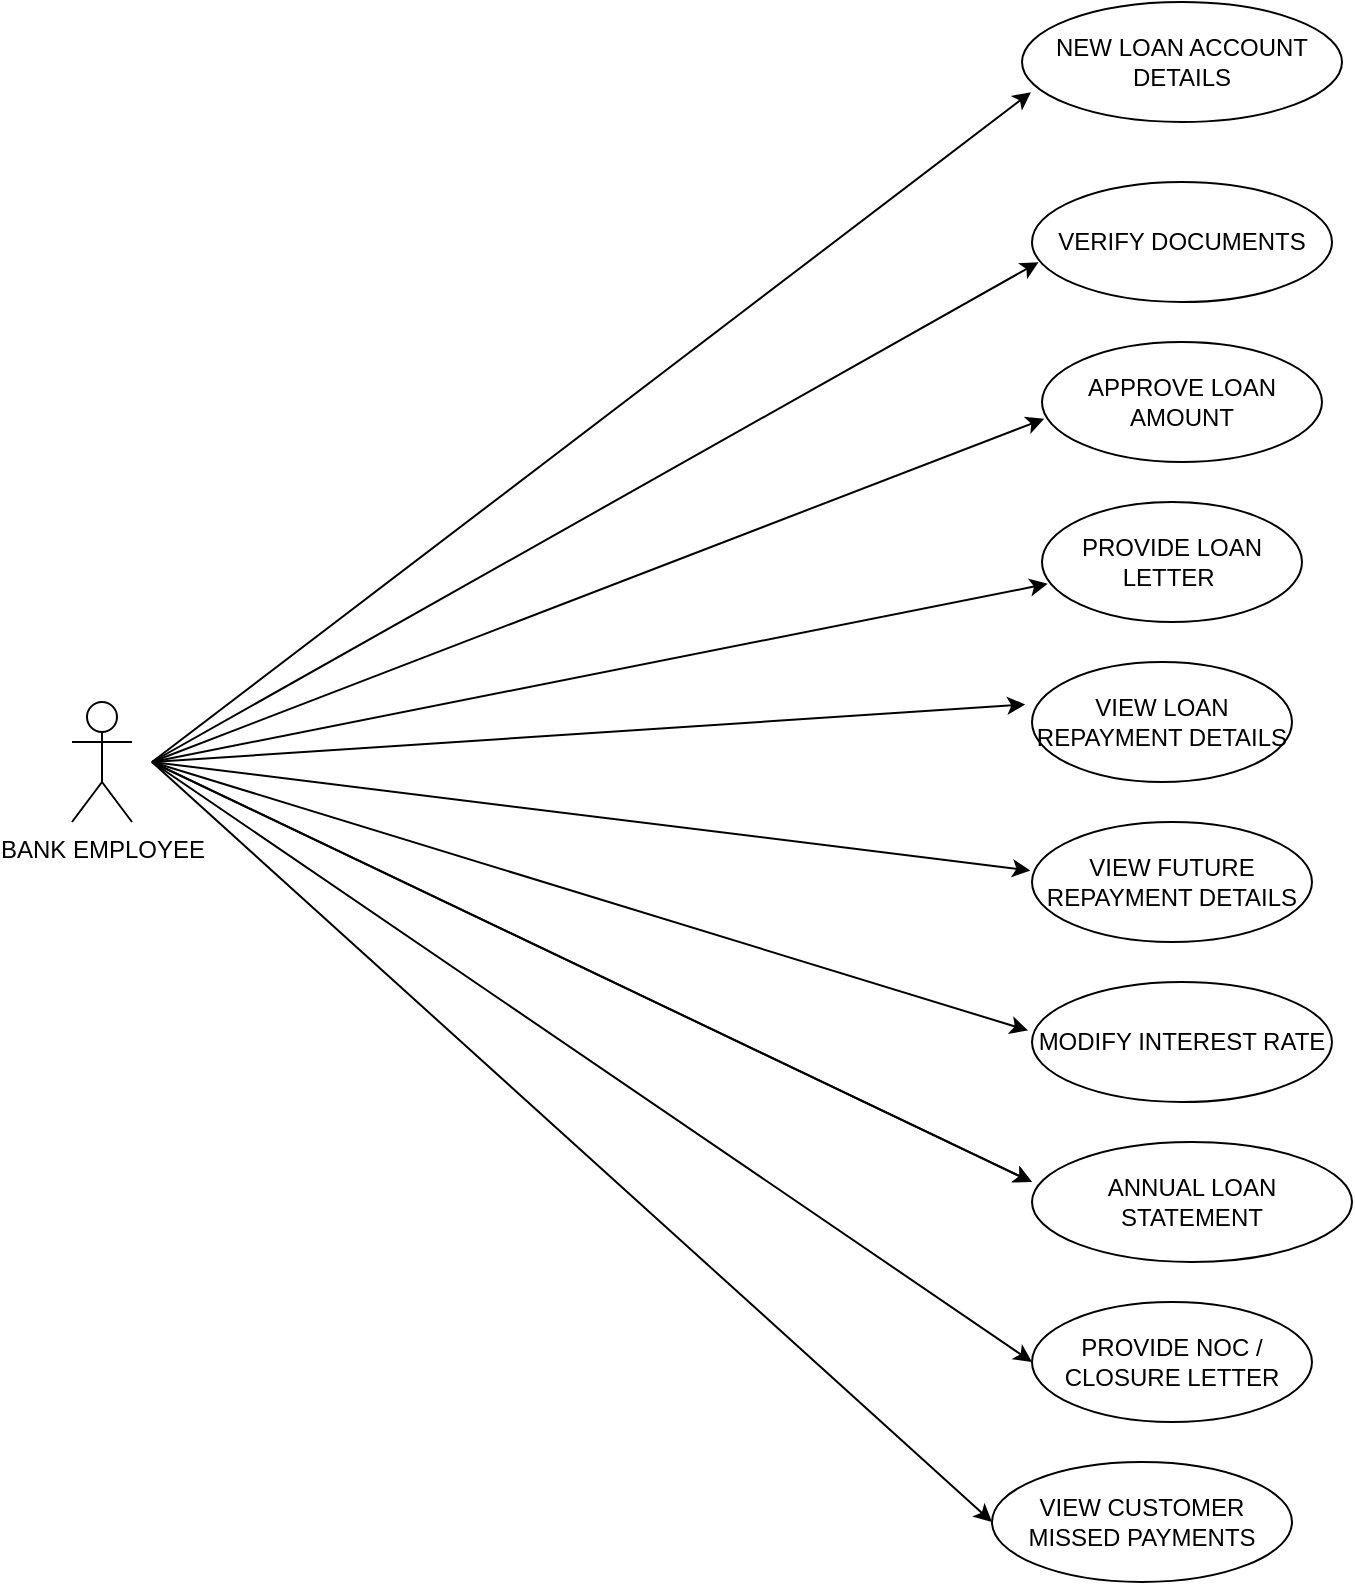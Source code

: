 <mxfile version="22.0.4" type="device">
  <diagram name="Page-1" id="q0aN9C3ZCvXhXREPQR7S">
    <mxGraphModel dx="1588" dy="1108" grid="1" gridSize="10" guides="1" tooltips="1" connect="1" arrows="1" fold="1" page="1" pageScale="1" pageWidth="827" pageHeight="1169" math="0" shadow="0">
      <root>
        <mxCell id="0" />
        <mxCell id="1" parent="0" />
        <mxCell id="X623mI5D7pwIxlIXd98o-2" value="BANK EMPLOYEE" style="shape=umlActor;verticalLabelPosition=bottom;verticalAlign=top;html=1;outlineConnect=0;" vertex="1" parent="1">
          <mxGeometry x="120" y="370" width="30" height="60" as="geometry" />
        </mxCell>
        <mxCell id="X623mI5D7pwIxlIXd98o-6" value="APPROVE LOAN AMOUNT" style="ellipse;whiteSpace=wrap;html=1;" vertex="1" parent="1">
          <mxGeometry x="605" y="190" width="140" height="60" as="geometry" />
        </mxCell>
        <mxCell id="X623mI5D7pwIxlIXd98o-7" value="VIEW FUTURE REPAYMENT DETAILS" style="ellipse;whiteSpace=wrap;html=1;" vertex="1" parent="1">
          <mxGeometry x="600" y="430" width="140" height="60" as="geometry" />
        </mxCell>
        <mxCell id="X623mI5D7pwIxlIXd98o-8" value="VIEW LOAN REPAYMENT DETAILS" style="ellipse;whiteSpace=wrap;html=1;" vertex="1" parent="1">
          <mxGeometry x="600" y="350" width="130" height="60" as="geometry" />
        </mxCell>
        <mxCell id="X623mI5D7pwIxlIXd98o-9" value="PROVIDE LOAN LETTER&amp;nbsp;" style="ellipse;whiteSpace=wrap;html=1;" vertex="1" parent="1">
          <mxGeometry x="605" y="270" width="130" height="60" as="geometry" />
        </mxCell>
        <mxCell id="X623mI5D7pwIxlIXd98o-10" value="" style="endArrow=classic;html=1;rounded=0;entryX=0.028;entryY=0.751;entryDx=0;entryDy=0;entryPerimeter=0;" edge="1" parent="1" target="X623mI5D7pwIxlIXd98o-16">
          <mxGeometry width="50" height="50" relative="1" as="geometry">
            <mxPoint x="160" y="400" as="sourcePoint" />
            <mxPoint x="520" y="440" as="targetPoint" />
          </mxGeometry>
        </mxCell>
        <mxCell id="X623mI5D7pwIxlIXd98o-12" value="" style="endArrow=classic;html=1;rounded=0;entryX=0.022;entryY=0.668;entryDx=0;entryDy=0;entryPerimeter=0;" edge="1" parent="1" target="X623mI5D7pwIxlIXd98o-17">
          <mxGeometry width="50" height="50" relative="1" as="geometry">
            <mxPoint x="160" y="400" as="sourcePoint" />
            <mxPoint x="300" y="380" as="targetPoint" />
          </mxGeometry>
        </mxCell>
        <mxCell id="X623mI5D7pwIxlIXd98o-13" value="" style="endArrow=classic;html=1;rounded=0;entryX=-0.026;entryY=0.354;entryDx=0;entryDy=0;entryPerimeter=0;" edge="1" parent="1" target="X623mI5D7pwIxlIXd98o-8">
          <mxGeometry width="50" height="50" relative="1" as="geometry">
            <mxPoint x="160" y="400" as="sourcePoint" />
            <mxPoint x="510" y="340" as="targetPoint" />
          </mxGeometry>
        </mxCell>
        <mxCell id="X623mI5D7pwIxlIXd98o-14" value="" style="endArrow=classic;html=1;rounded=0;entryX=-0.006;entryY=0.404;entryDx=0;entryDy=0;entryPerimeter=0;" edge="1" parent="1" target="X623mI5D7pwIxlIXd98o-7">
          <mxGeometry width="50" height="50" relative="1" as="geometry">
            <mxPoint x="160" y="400" as="sourcePoint" />
            <mxPoint x="510" y="340" as="targetPoint" />
          </mxGeometry>
        </mxCell>
        <mxCell id="X623mI5D7pwIxlIXd98o-15" value="PROVIDE NOC / CLOSURE LETTER" style="ellipse;whiteSpace=wrap;html=1;" vertex="1" parent="1">
          <mxGeometry x="600" y="670" width="140" height="60" as="geometry" />
        </mxCell>
        <mxCell id="X623mI5D7pwIxlIXd98o-16" value="NEW LOAN ACCOUNT DETAILS" style="ellipse;whiteSpace=wrap;html=1;" vertex="1" parent="1">
          <mxGeometry x="595" y="20" width="160" height="60" as="geometry" />
        </mxCell>
        <mxCell id="X623mI5D7pwIxlIXd98o-17" value="VERIFY DOCUMENTS" style="ellipse;whiteSpace=wrap;html=1;" vertex="1" parent="1">
          <mxGeometry x="600" y="110" width="150" height="60" as="geometry" />
        </mxCell>
        <mxCell id="X623mI5D7pwIxlIXd98o-18" value="ANNUAL LOAN STATEMENT" style="ellipse;whiteSpace=wrap;html=1;" vertex="1" parent="1">
          <mxGeometry x="600" y="590" width="160" height="60" as="geometry" />
        </mxCell>
        <mxCell id="X623mI5D7pwIxlIXd98o-19" value="MODIFY INTEREST RATE" style="ellipse;whiteSpace=wrap;html=1;" vertex="1" parent="1">
          <mxGeometry x="600" y="510" width="150" height="60" as="geometry" />
        </mxCell>
        <mxCell id="X623mI5D7pwIxlIXd98o-22" value="VIEW CUSTOMER MISSED PAYMENTS" style="ellipse;whiteSpace=wrap;html=1;" vertex="1" parent="1">
          <mxGeometry x="580" y="750" width="150" height="60" as="geometry" />
        </mxCell>
        <mxCell id="X623mI5D7pwIxlIXd98o-25" value="" style="endArrow=classic;html=1;rounded=0;entryX=0.008;entryY=0.64;entryDx=0;entryDy=0;entryPerimeter=0;" edge="1" parent="1" target="X623mI5D7pwIxlIXd98o-6">
          <mxGeometry width="50" height="50" relative="1" as="geometry">
            <mxPoint x="160" y="400" as="sourcePoint" />
            <mxPoint x="600" y="310" as="targetPoint" />
          </mxGeometry>
        </mxCell>
        <mxCell id="X623mI5D7pwIxlIXd98o-26" value="" style="endArrow=classic;html=1;rounded=0;entryX=0.022;entryY=0.682;entryDx=0;entryDy=0;entryPerimeter=0;" edge="1" parent="1" target="X623mI5D7pwIxlIXd98o-9">
          <mxGeometry width="50" height="50" relative="1" as="geometry">
            <mxPoint x="160" y="400" as="sourcePoint" />
            <mxPoint x="610" y="320" as="targetPoint" />
          </mxGeometry>
        </mxCell>
        <mxCell id="X623mI5D7pwIxlIXd98o-27" value="" style="endArrow=classic;html=1;rounded=0;entryX=-0.013;entryY=0.404;entryDx=0;entryDy=0;entryPerimeter=0;" edge="1" parent="1" target="X623mI5D7pwIxlIXd98o-19">
          <mxGeometry width="50" height="50" relative="1" as="geometry">
            <mxPoint x="160" y="400" as="sourcePoint" />
            <mxPoint x="620" y="330" as="targetPoint" />
          </mxGeometry>
        </mxCell>
        <mxCell id="X623mI5D7pwIxlIXd98o-29" value="" style="endArrow=classic;html=1;rounded=0;entryX=0;entryY=0.333;entryDx=0;entryDy=0;entryPerimeter=0;" edge="1" parent="1" target="X623mI5D7pwIxlIXd98o-18">
          <mxGeometry width="50" height="50" relative="1" as="geometry">
            <mxPoint x="160" y="400" as="sourcePoint" />
            <mxPoint x="470" y="620" as="targetPoint" />
          </mxGeometry>
        </mxCell>
        <mxCell id="X623mI5D7pwIxlIXd98o-31" value="" style="endArrow=classic;html=1;rounded=0;entryX=0;entryY=0.5;entryDx=0;entryDy=0;" edge="1" parent="1" target="X623mI5D7pwIxlIXd98o-15">
          <mxGeometry width="50" height="50" relative="1" as="geometry">
            <mxPoint x="160" y="400" as="sourcePoint" />
            <mxPoint x="610" y="620" as="targetPoint" />
          </mxGeometry>
        </mxCell>
        <mxCell id="X623mI5D7pwIxlIXd98o-32" value="" style="endArrow=classic;html=1;rounded=0;entryX=0;entryY=0.333;entryDx=0;entryDy=0;entryPerimeter=0;" edge="1" parent="1">
          <mxGeometry width="50" height="50" relative="1" as="geometry">
            <mxPoint x="160" y="400" as="sourcePoint" />
            <mxPoint x="600" y="610" as="targetPoint" />
          </mxGeometry>
        </mxCell>
        <mxCell id="X623mI5D7pwIxlIXd98o-35" value="" style="endArrow=classic;html=1;rounded=0;entryX=0;entryY=0.5;entryDx=0;entryDy=0;" edge="1" parent="1" target="X623mI5D7pwIxlIXd98o-22">
          <mxGeometry width="50" height="50" relative="1" as="geometry">
            <mxPoint x="160" y="400" as="sourcePoint" />
            <mxPoint x="610" y="680" as="targetPoint" />
          </mxGeometry>
        </mxCell>
      </root>
    </mxGraphModel>
  </diagram>
</mxfile>
